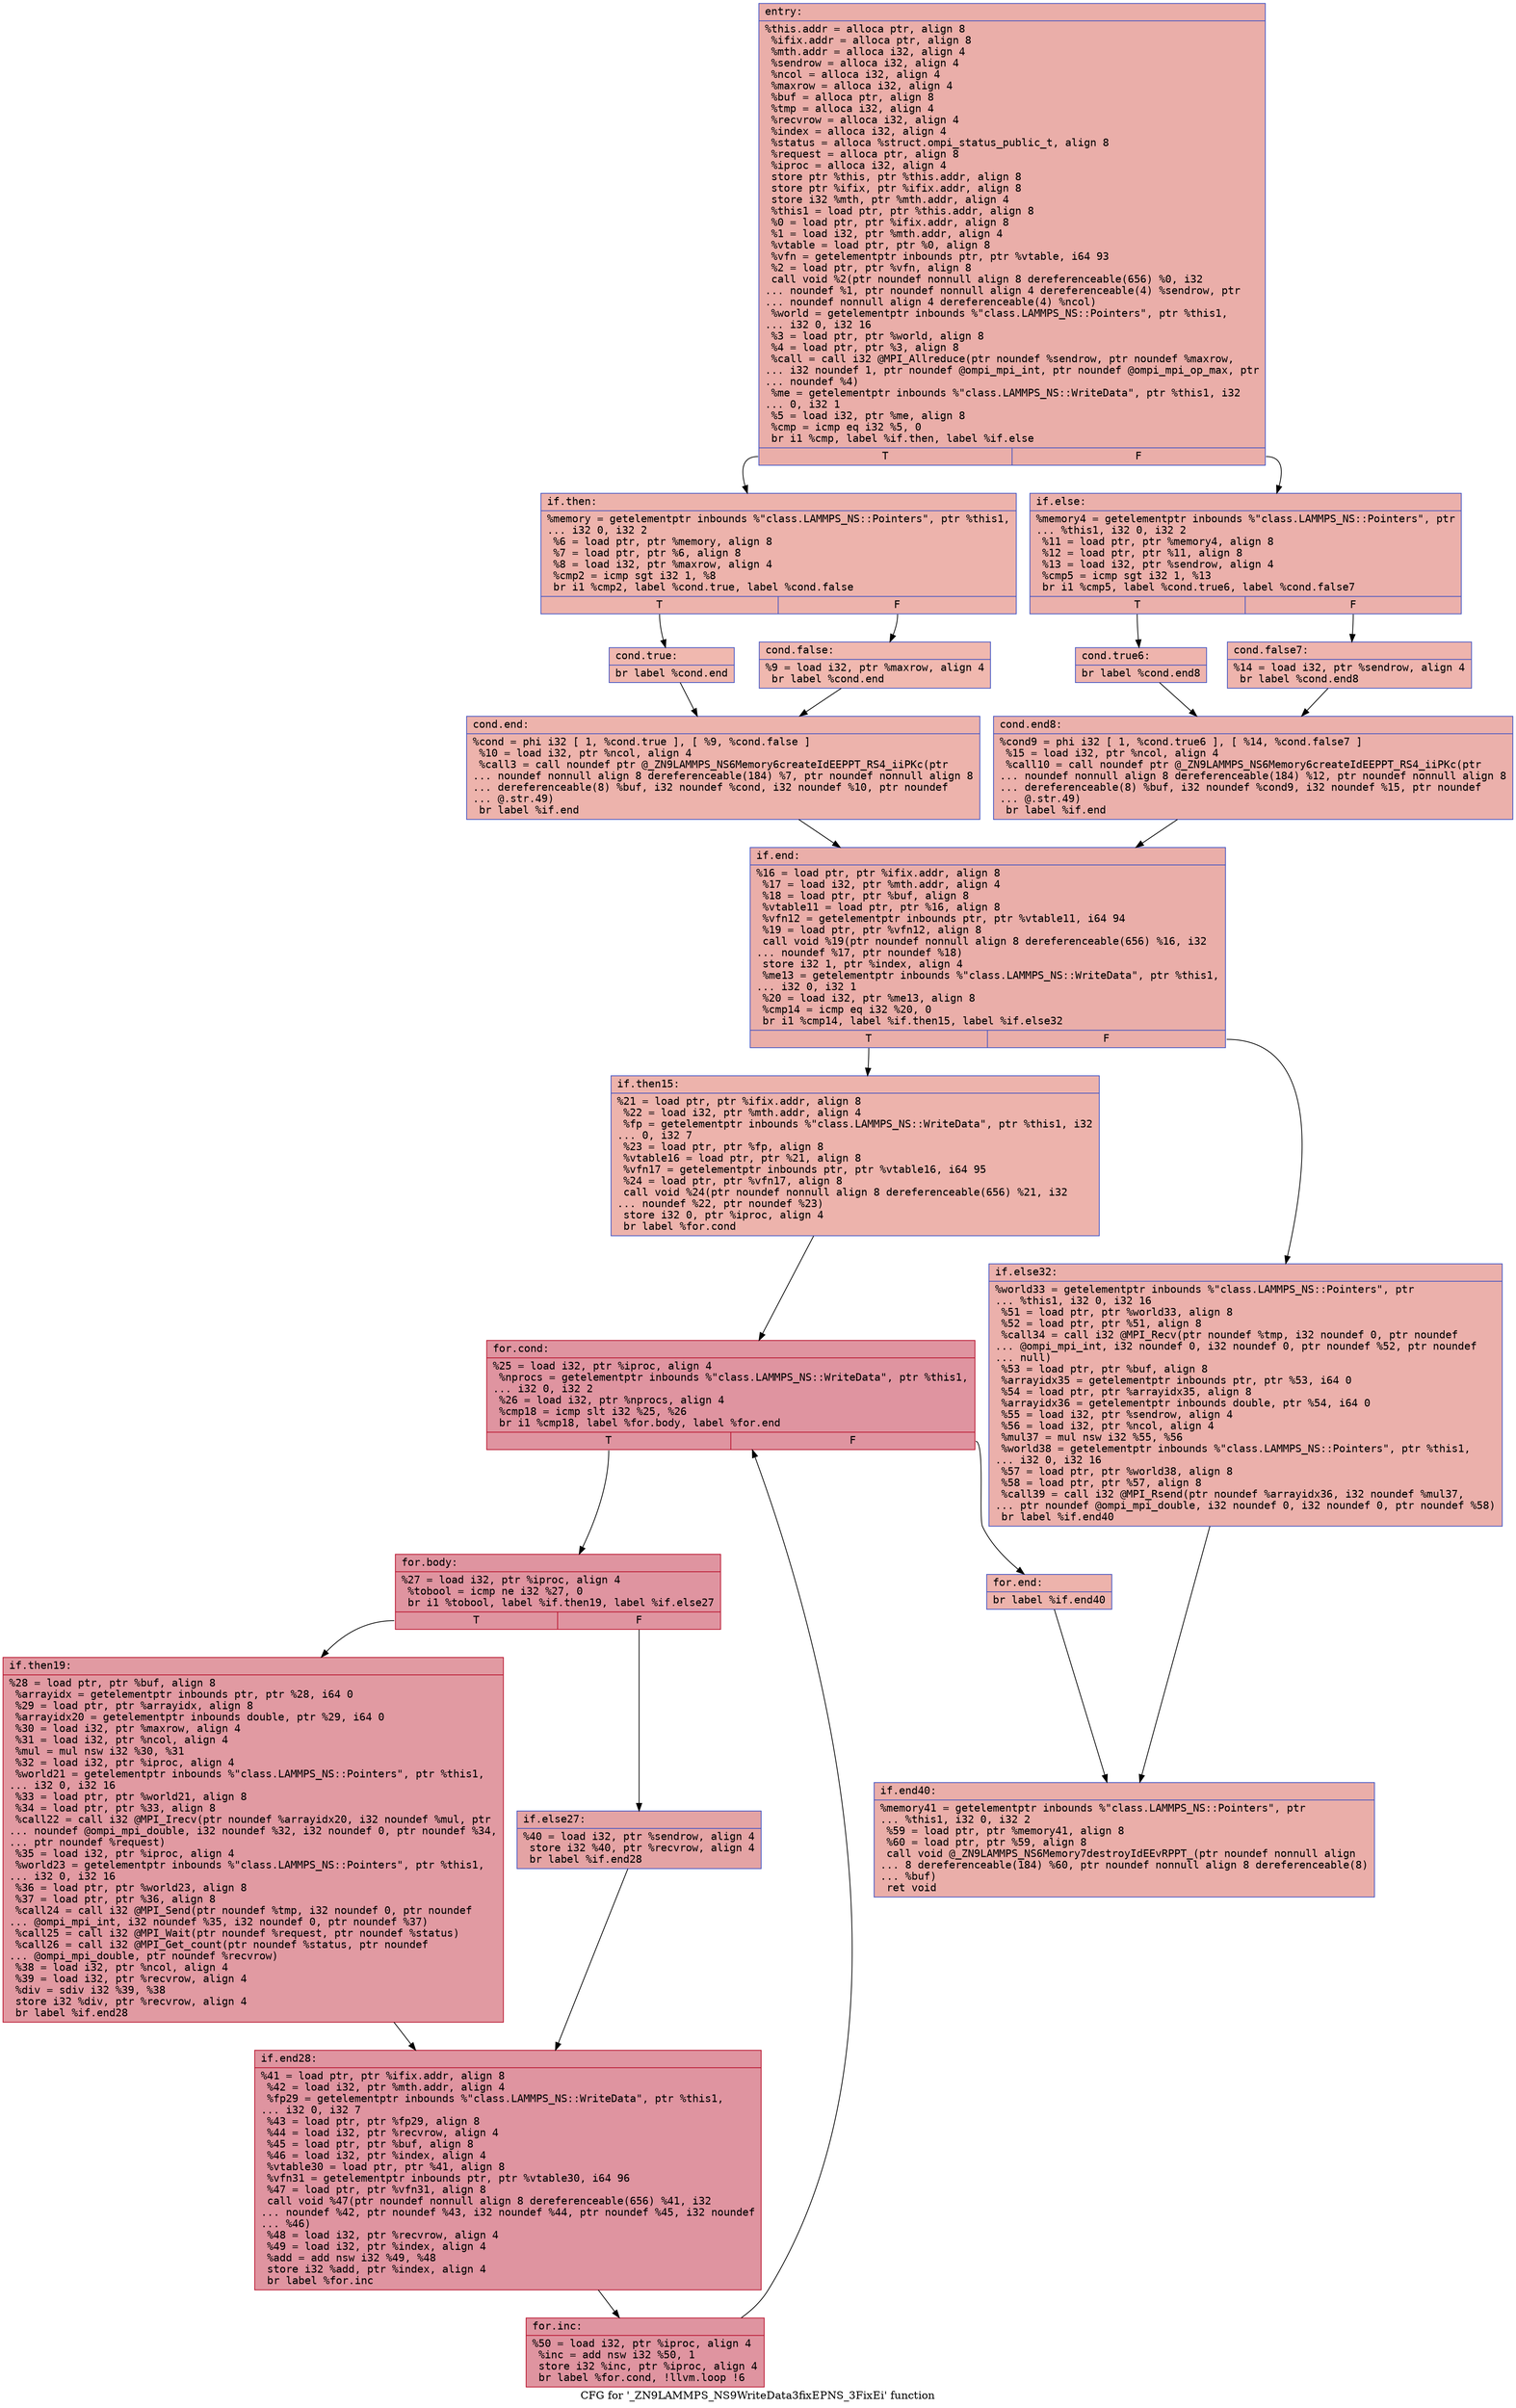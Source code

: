 digraph "CFG for '_ZN9LAMMPS_NS9WriteData3fixEPNS_3FixEi' function" {
	label="CFG for '_ZN9LAMMPS_NS9WriteData3fixEPNS_3FixEi' function";

	Node0x564c0376b350 [shape=record,color="#3d50c3ff", style=filled, fillcolor="#d0473d70" fontname="Courier",label="{entry:\l|  %this.addr = alloca ptr, align 8\l  %ifix.addr = alloca ptr, align 8\l  %mth.addr = alloca i32, align 4\l  %sendrow = alloca i32, align 4\l  %ncol = alloca i32, align 4\l  %maxrow = alloca i32, align 4\l  %buf = alloca ptr, align 8\l  %tmp = alloca i32, align 4\l  %recvrow = alloca i32, align 4\l  %index = alloca i32, align 4\l  %status = alloca %struct.ompi_status_public_t, align 8\l  %request = alloca ptr, align 8\l  %iproc = alloca i32, align 4\l  store ptr %this, ptr %this.addr, align 8\l  store ptr %ifix, ptr %ifix.addr, align 8\l  store i32 %mth, ptr %mth.addr, align 4\l  %this1 = load ptr, ptr %this.addr, align 8\l  %0 = load ptr, ptr %ifix.addr, align 8\l  %1 = load i32, ptr %mth.addr, align 4\l  %vtable = load ptr, ptr %0, align 8\l  %vfn = getelementptr inbounds ptr, ptr %vtable, i64 93\l  %2 = load ptr, ptr %vfn, align 8\l  call void %2(ptr noundef nonnull align 8 dereferenceable(656) %0, i32\l... noundef %1, ptr noundef nonnull align 4 dereferenceable(4) %sendrow, ptr\l... noundef nonnull align 4 dereferenceable(4) %ncol)\l  %world = getelementptr inbounds %\"class.LAMMPS_NS::Pointers\", ptr %this1,\l... i32 0, i32 16\l  %3 = load ptr, ptr %world, align 8\l  %4 = load ptr, ptr %3, align 8\l  %call = call i32 @MPI_Allreduce(ptr noundef %sendrow, ptr noundef %maxrow,\l... i32 noundef 1, ptr noundef @ompi_mpi_int, ptr noundef @ompi_mpi_op_max, ptr\l... noundef %4)\l  %me = getelementptr inbounds %\"class.LAMMPS_NS::WriteData\", ptr %this1, i32\l... 0, i32 1\l  %5 = load i32, ptr %me, align 8\l  %cmp = icmp eq i32 %5, 0\l  br i1 %cmp, label %if.then, label %if.else\l|{<s0>T|<s1>F}}"];
	Node0x564c0376b350:s0 -> Node0x564c0376c960[tooltip="entry -> if.then\nProbability 37.50%" ];
	Node0x564c0376b350:s1 -> Node0x564c0376b890[tooltip="entry -> if.else\nProbability 62.50%" ];
	Node0x564c0376c960 [shape=record,color="#3d50c3ff", style=filled, fillcolor="#d6524470" fontname="Courier",label="{if.then:\l|  %memory = getelementptr inbounds %\"class.LAMMPS_NS::Pointers\", ptr %this1,\l... i32 0, i32 2\l  %6 = load ptr, ptr %memory, align 8\l  %7 = load ptr, ptr %6, align 8\l  %8 = load i32, ptr %maxrow, align 4\l  %cmp2 = icmp sgt i32 1, %8\l  br i1 %cmp2, label %cond.true, label %cond.false\l|{<s0>T|<s1>F}}"];
	Node0x564c0376c960:s0 -> Node0x564c0376cfc0[tooltip="if.then -> cond.true\nProbability 50.00%" ];
	Node0x564c0376c960:s1 -> Node0x564c0376d010[tooltip="if.then -> cond.false\nProbability 50.00%" ];
	Node0x564c0376cfc0 [shape=record,color="#3d50c3ff", style=filled, fillcolor="#dc5d4a70" fontname="Courier",label="{cond.true:\l|  br label %cond.end\l}"];
	Node0x564c0376cfc0 -> Node0x564c0376d110[tooltip="cond.true -> cond.end\nProbability 100.00%" ];
	Node0x564c0376d010 [shape=record,color="#3d50c3ff", style=filled, fillcolor="#dc5d4a70" fontname="Courier",label="{cond.false:\l|  %9 = load i32, ptr %maxrow, align 4\l  br label %cond.end\l}"];
	Node0x564c0376d010 -> Node0x564c0376d110[tooltip="cond.false -> cond.end\nProbability 100.00%" ];
	Node0x564c0376d110 [shape=record,color="#3d50c3ff", style=filled, fillcolor="#d6524470" fontname="Courier",label="{cond.end:\l|  %cond = phi i32 [ 1, %cond.true ], [ %9, %cond.false ]\l  %10 = load i32, ptr %ncol, align 4\l  %call3 = call noundef ptr @_ZN9LAMMPS_NS6Memory6createIdEEPPT_RS4_iiPKc(ptr\l... noundef nonnull align 8 dereferenceable(184) %7, ptr noundef nonnull align 8\l... dereferenceable(8) %buf, i32 noundef %cond, i32 noundef %10, ptr noundef\l... @.str.49)\l  br label %if.end\l}"];
	Node0x564c0376d110 -> Node0x564c0376d570[tooltip="cond.end -> if.end\nProbability 100.00%" ];
	Node0x564c0376b890 [shape=record,color="#3d50c3ff", style=filled, fillcolor="#d24b4070" fontname="Courier",label="{if.else:\l|  %memory4 = getelementptr inbounds %\"class.LAMMPS_NS::Pointers\", ptr\l... %this1, i32 0, i32 2\l  %11 = load ptr, ptr %memory4, align 8\l  %12 = load ptr, ptr %11, align 8\l  %13 = load i32, ptr %sendrow, align 4\l  %cmp5 = icmp sgt i32 1, %13\l  br i1 %cmp5, label %cond.true6, label %cond.false7\l|{<s0>T|<s1>F}}"];
	Node0x564c0376b890:s0 -> Node0x564c0376d940[tooltip="if.else -> cond.true6\nProbability 50.00%" ];
	Node0x564c0376b890:s1 -> Node0x564c0376d990[tooltip="if.else -> cond.false7\nProbability 50.00%" ];
	Node0x564c0376d940 [shape=record,color="#3d50c3ff", style=filled, fillcolor="#d8564670" fontname="Courier",label="{cond.true6:\l|  br label %cond.end8\l}"];
	Node0x564c0376d940 -> Node0x564c0376dac0[tooltip="cond.true6 -> cond.end8\nProbability 100.00%" ];
	Node0x564c0376d990 [shape=record,color="#3d50c3ff", style=filled, fillcolor="#d8564670" fontname="Courier",label="{cond.false7:\l|  %14 = load i32, ptr %sendrow, align 4\l  br label %cond.end8\l}"];
	Node0x564c0376d990 -> Node0x564c0376dac0[tooltip="cond.false7 -> cond.end8\nProbability 100.00%" ];
	Node0x564c0376dac0 [shape=record,color="#3d50c3ff", style=filled, fillcolor="#d24b4070" fontname="Courier",label="{cond.end8:\l|  %cond9 = phi i32 [ 1, %cond.true6 ], [ %14, %cond.false7 ]\l  %15 = load i32, ptr %ncol, align 4\l  %call10 = call noundef ptr @_ZN9LAMMPS_NS6Memory6createIdEEPPT_RS4_iiPKc(ptr\l... noundef nonnull align 8 dereferenceable(184) %12, ptr noundef nonnull align 8\l... dereferenceable(8) %buf, i32 noundef %cond9, i32 noundef %15, ptr noundef\l... @.str.49)\l  br label %if.end\l}"];
	Node0x564c0376dac0 -> Node0x564c0376d570[tooltip="cond.end8 -> if.end\nProbability 100.00%" ];
	Node0x564c0376d570 [shape=record,color="#3d50c3ff", style=filled, fillcolor="#d0473d70" fontname="Courier",label="{if.end:\l|  %16 = load ptr, ptr %ifix.addr, align 8\l  %17 = load i32, ptr %mth.addr, align 4\l  %18 = load ptr, ptr %buf, align 8\l  %vtable11 = load ptr, ptr %16, align 8\l  %vfn12 = getelementptr inbounds ptr, ptr %vtable11, i64 94\l  %19 = load ptr, ptr %vfn12, align 8\l  call void %19(ptr noundef nonnull align 8 dereferenceable(656) %16, i32\l... noundef %17, ptr noundef %18)\l  store i32 1, ptr %index, align 4\l  %me13 = getelementptr inbounds %\"class.LAMMPS_NS::WriteData\", ptr %this1,\l... i32 0, i32 1\l  %20 = load i32, ptr %me13, align 8\l  %cmp14 = icmp eq i32 %20, 0\l  br i1 %cmp14, label %if.then15, label %if.else32\l|{<s0>T|<s1>F}}"];
	Node0x564c0376d570:s0 -> Node0x564c0376e610[tooltip="if.end -> if.then15\nProbability 37.50%" ];
	Node0x564c0376d570:s1 -> Node0x564c0376e660[tooltip="if.end -> if.else32\nProbability 62.50%" ];
	Node0x564c0376e610 [shape=record,color="#3d50c3ff", style=filled, fillcolor="#d6524470" fontname="Courier",label="{if.then15:\l|  %21 = load ptr, ptr %ifix.addr, align 8\l  %22 = load i32, ptr %mth.addr, align 4\l  %fp = getelementptr inbounds %\"class.LAMMPS_NS::WriteData\", ptr %this1, i32\l... 0, i32 7\l  %23 = load ptr, ptr %fp, align 8\l  %vtable16 = load ptr, ptr %21, align 8\l  %vfn17 = getelementptr inbounds ptr, ptr %vtable16, i64 95\l  %24 = load ptr, ptr %vfn17, align 8\l  call void %24(ptr noundef nonnull align 8 dereferenceable(656) %21, i32\l... noundef %22, ptr noundef %23)\l  store i32 0, ptr %iproc, align 4\l  br label %for.cond\l}"];
	Node0x564c0376e610 -> Node0x564c0376f1c0[tooltip="if.then15 -> for.cond\nProbability 100.00%" ];
	Node0x564c0376f1c0 [shape=record,color="#b70d28ff", style=filled, fillcolor="#b70d2870" fontname="Courier",label="{for.cond:\l|  %25 = load i32, ptr %iproc, align 4\l  %nprocs = getelementptr inbounds %\"class.LAMMPS_NS::WriteData\", ptr %this1,\l... i32 0, i32 2\l  %26 = load i32, ptr %nprocs, align 4\l  %cmp18 = icmp slt i32 %25, %26\l  br i1 %cmp18, label %for.body, label %for.end\l|{<s0>T|<s1>F}}"];
	Node0x564c0376f1c0:s0 -> Node0x564c0376f4d0[tooltip="for.cond -> for.body\nProbability 96.88%" ];
	Node0x564c0376f1c0:s1 -> Node0x564c0376f550[tooltip="for.cond -> for.end\nProbability 3.12%" ];
	Node0x564c0376f4d0 [shape=record,color="#b70d28ff", style=filled, fillcolor="#b70d2870" fontname="Courier",label="{for.body:\l|  %27 = load i32, ptr %iproc, align 4\l  %tobool = icmp ne i32 %27, 0\l  br i1 %tobool, label %if.then19, label %if.else27\l|{<s0>T|<s1>F}}"];
	Node0x564c0376f4d0:s0 -> Node0x564c0376f800[tooltip="for.body -> if.then19\nProbability 62.50%" ];
	Node0x564c0376f4d0:s1 -> Node0x564c0376f880[tooltip="for.body -> if.else27\nProbability 37.50%" ];
	Node0x564c0376f800 [shape=record,color="#b70d28ff", style=filled, fillcolor="#bb1b2c70" fontname="Courier",label="{if.then19:\l|  %28 = load ptr, ptr %buf, align 8\l  %arrayidx = getelementptr inbounds ptr, ptr %28, i64 0\l  %29 = load ptr, ptr %arrayidx, align 8\l  %arrayidx20 = getelementptr inbounds double, ptr %29, i64 0\l  %30 = load i32, ptr %maxrow, align 4\l  %31 = load i32, ptr %ncol, align 4\l  %mul = mul nsw i32 %30, %31\l  %32 = load i32, ptr %iproc, align 4\l  %world21 = getelementptr inbounds %\"class.LAMMPS_NS::Pointers\", ptr %this1,\l... i32 0, i32 16\l  %33 = load ptr, ptr %world21, align 8\l  %34 = load ptr, ptr %33, align 8\l  %call22 = call i32 @MPI_Irecv(ptr noundef %arrayidx20, i32 noundef %mul, ptr\l... noundef @ompi_mpi_double, i32 noundef %32, i32 noundef 0, ptr noundef %34,\l... ptr noundef %request)\l  %35 = load i32, ptr %iproc, align 4\l  %world23 = getelementptr inbounds %\"class.LAMMPS_NS::Pointers\", ptr %this1,\l... i32 0, i32 16\l  %36 = load ptr, ptr %world23, align 8\l  %37 = load ptr, ptr %36, align 8\l  %call24 = call i32 @MPI_Send(ptr noundef %tmp, i32 noundef 0, ptr noundef\l... @ompi_mpi_int, i32 noundef %35, i32 noundef 0, ptr noundef %37)\l  %call25 = call i32 @MPI_Wait(ptr noundef %request, ptr noundef %status)\l  %call26 = call i32 @MPI_Get_count(ptr noundef %status, ptr noundef\l... @ompi_mpi_double, ptr noundef %recvrow)\l  %38 = load i32, ptr %ncol, align 4\l  %39 = load i32, ptr %recvrow, align 4\l  %div = sdiv i32 %39, %38\l  store i32 %div, ptr %recvrow, align 4\l  br label %if.end28\l}"];
	Node0x564c0376f800 -> Node0x564c03770ba0[tooltip="if.then19 -> if.end28\nProbability 100.00%" ];
	Node0x564c0376f880 [shape=record,color="#3d50c3ff", style=filled, fillcolor="#c32e3170" fontname="Courier",label="{if.else27:\l|  %40 = load i32, ptr %sendrow, align 4\l  store i32 %40, ptr %recvrow, align 4\l  br label %if.end28\l}"];
	Node0x564c0376f880 -> Node0x564c03770ba0[tooltip="if.else27 -> if.end28\nProbability 100.00%" ];
	Node0x564c03770ba0 [shape=record,color="#b70d28ff", style=filled, fillcolor="#b70d2870" fontname="Courier",label="{if.end28:\l|  %41 = load ptr, ptr %ifix.addr, align 8\l  %42 = load i32, ptr %mth.addr, align 4\l  %fp29 = getelementptr inbounds %\"class.LAMMPS_NS::WriteData\", ptr %this1,\l... i32 0, i32 7\l  %43 = load ptr, ptr %fp29, align 8\l  %44 = load i32, ptr %recvrow, align 4\l  %45 = load ptr, ptr %buf, align 8\l  %46 = load i32, ptr %index, align 4\l  %vtable30 = load ptr, ptr %41, align 8\l  %vfn31 = getelementptr inbounds ptr, ptr %vtable30, i64 96\l  %47 = load ptr, ptr %vfn31, align 8\l  call void %47(ptr noundef nonnull align 8 dereferenceable(656) %41, i32\l... noundef %42, ptr noundef %43, i32 noundef %44, ptr noundef %45, i32 noundef\l... %46)\l  %48 = load i32, ptr %recvrow, align 4\l  %49 = load i32, ptr %index, align 4\l  %add = add nsw i32 %49, %48\l  store i32 %add, ptr %index, align 4\l  br label %for.inc\l}"];
	Node0x564c03770ba0 -> Node0x564c03772030[tooltip="if.end28 -> for.inc\nProbability 100.00%" ];
	Node0x564c03772030 [shape=record,color="#b70d28ff", style=filled, fillcolor="#b70d2870" fontname="Courier",label="{for.inc:\l|  %50 = load i32, ptr %iproc, align 4\l  %inc = add nsw i32 %50, 1\l  store i32 %inc, ptr %iproc, align 4\l  br label %for.cond, !llvm.loop !6\l}"];
	Node0x564c03772030 -> Node0x564c0376f1c0[tooltip="for.inc -> for.cond\nProbability 100.00%" ];
	Node0x564c0376f550 [shape=record,color="#3d50c3ff", style=filled, fillcolor="#d6524470" fontname="Courier",label="{for.end:\l|  br label %if.end40\l}"];
	Node0x564c0376f550 -> Node0x564c037723c0[tooltip="for.end -> if.end40\nProbability 100.00%" ];
	Node0x564c0376e660 [shape=record,color="#3d50c3ff", style=filled, fillcolor="#d24b4070" fontname="Courier",label="{if.else32:\l|  %world33 = getelementptr inbounds %\"class.LAMMPS_NS::Pointers\", ptr\l... %this1, i32 0, i32 16\l  %51 = load ptr, ptr %world33, align 8\l  %52 = load ptr, ptr %51, align 8\l  %call34 = call i32 @MPI_Recv(ptr noundef %tmp, i32 noundef 0, ptr noundef\l... @ompi_mpi_int, i32 noundef 0, i32 noundef 0, ptr noundef %52, ptr noundef\l... null)\l  %53 = load ptr, ptr %buf, align 8\l  %arrayidx35 = getelementptr inbounds ptr, ptr %53, i64 0\l  %54 = load ptr, ptr %arrayidx35, align 8\l  %arrayidx36 = getelementptr inbounds double, ptr %54, i64 0\l  %55 = load i32, ptr %sendrow, align 4\l  %56 = load i32, ptr %ncol, align 4\l  %mul37 = mul nsw i32 %55, %56\l  %world38 = getelementptr inbounds %\"class.LAMMPS_NS::Pointers\", ptr %this1,\l... i32 0, i32 16\l  %57 = load ptr, ptr %world38, align 8\l  %58 = load ptr, ptr %57, align 8\l  %call39 = call i32 @MPI_Rsend(ptr noundef %arrayidx36, i32 noundef %mul37,\l... ptr noundef @ompi_mpi_double, i32 noundef 0, i32 noundef 0, ptr noundef %58)\l  br label %if.end40\l}"];
	Node0x564c0376e660 -> Node0x564c037723c0[tooltip="if.else32 -> if.end40\nProbability 100.00%" ];
	Node0x564c037723c0 [shape=record,color="#3d50c3ff", style=filled, fillcolor="#d0473d70" fontname="Courier",label="{if.end40:\l|  %memory41 = getelementptr inbounds %\"class.LAMMPS_NS::Pointers\", ptr\l... %this1, i32 0, i32 2\l  %59 = load ptr, ptr %memory41, align 8\l  %60 = load ptr, ptr %59, align 8\l  call void @_ZN9LAMMPS_NS6Memory7destroyIdEEvRPPT_(ptr noundef nonnull align\l... 8 dereferenceable(184) %60, ptr noundef nonnull align 8 dereferenceable(8)\l... %buf)\l  ret void\l}"];
}
